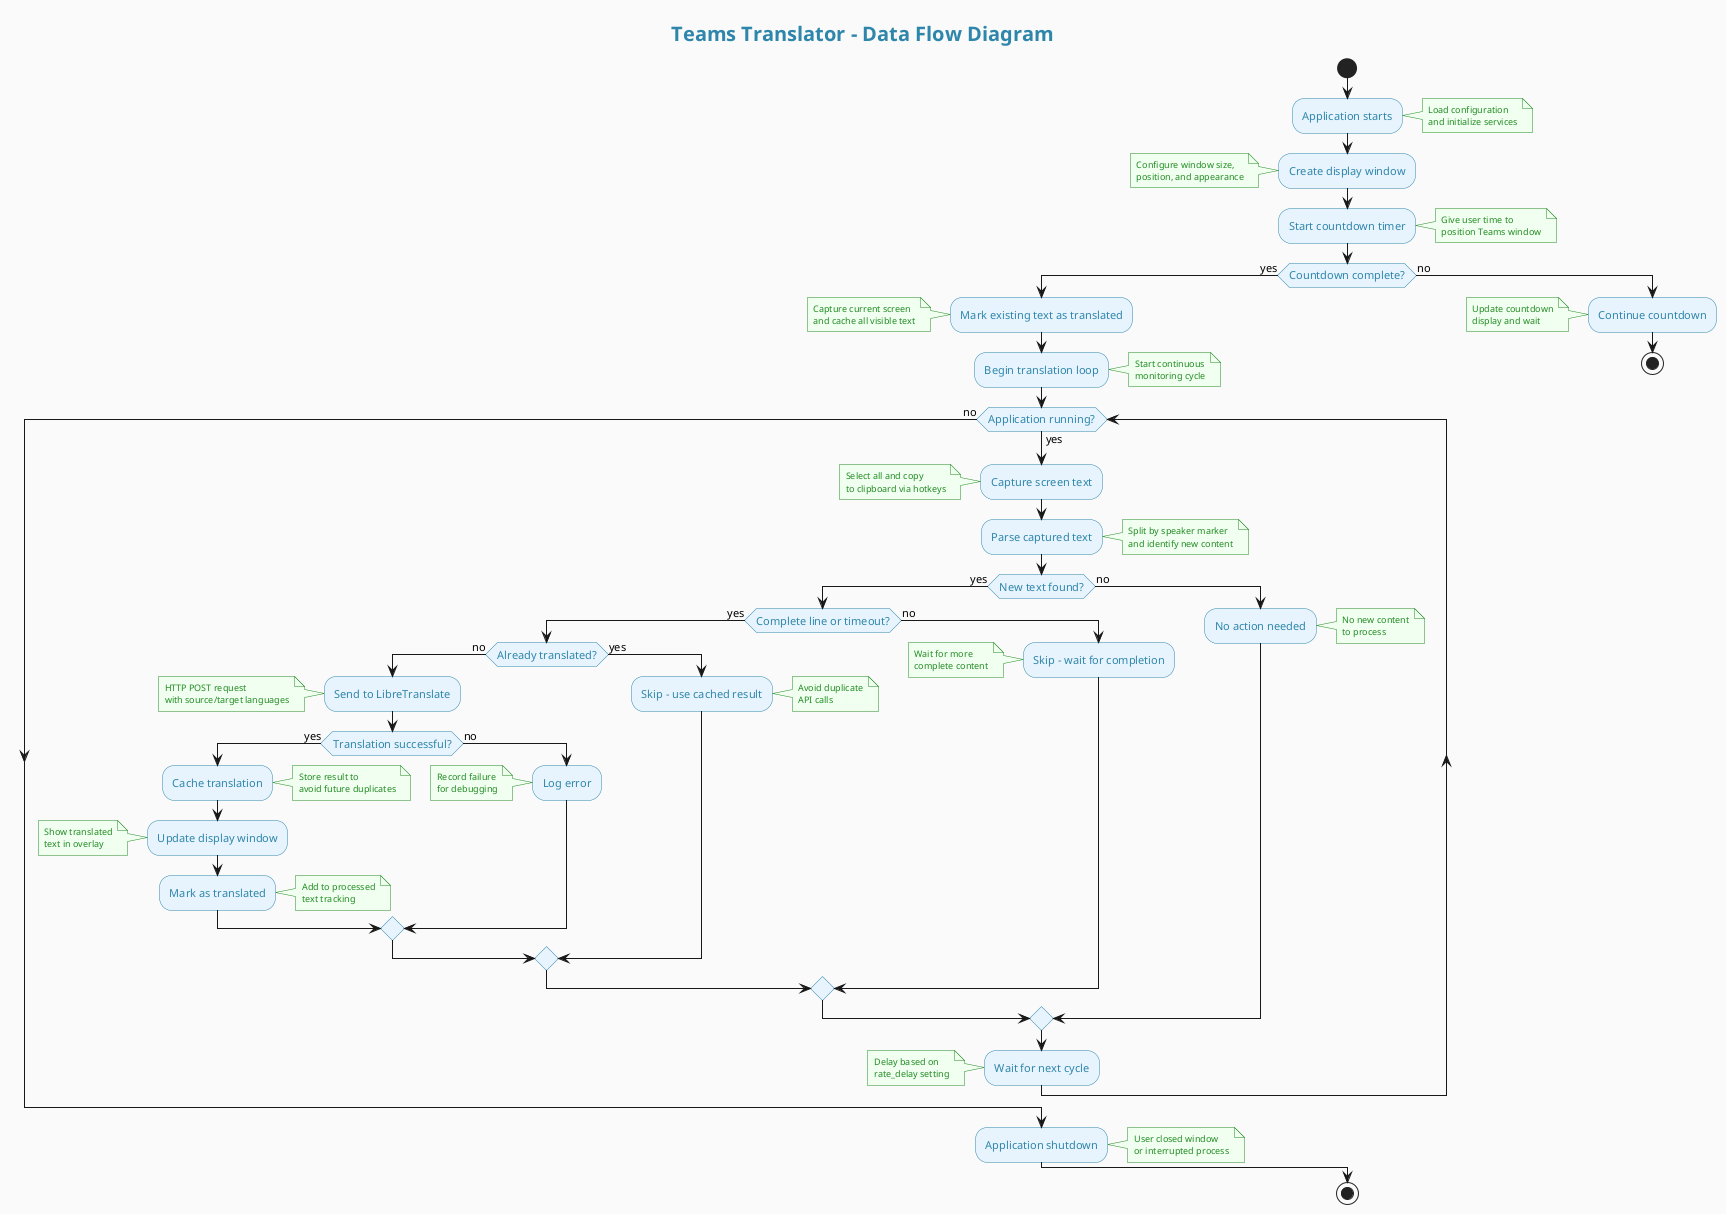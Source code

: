 @startuml data_flow
skinparam backgroundColor #FAFAFA
skinparam handwritten false
skinparam monochrome false
skinparam shadowing false

skinparam activity {
    BackgroundColor #E8F4FD
    BorderColor #2E86AB
    FontColor #2E86AB
    FontSize 11
    FontName Arial
}

skinparam decision {
    BackgroundColor #FFE4E1
    BorderColor #DC143C
    FontColor #DC143C
    FontSize 10
    FontName Arial
}

skinparam note {
    BackgroundColor #F0FFF0
    BorderColor #228B22
    FontColor #228B22
    FontSize 9
}

title <size:20><color:#2E86AB>Teams Translator - Data Flow Diagram</color></size>

start

:Application starts;
note right: Load configuration\nand initialize services

:Create display window;
note left: Configure window size,\nposition, and appearance

:Start countdown timer;
note right: Give user time to\nposition Teams window

if (Countdown complete?) then (yes)
    :Mark existing text as translated;
    note left: Capture current screen\nand cache all visible text
    
    :Begin translation loop;
    note right: Start continuous\nmonitoring cycle
    
    while (Application running?) is (yes)
        
        :Capture screen text;
        note left: Select all and copy\nto clipboard via hotkeys
        
        :Parse captured text;
        note right: Split by speaker marker\nand identify new content
        
        if (New text found?) then (yes)
            if (Complete line or timeout?) then (yes)
                if (Already translated?) then (no)
                    :Send to LibreTranslate;
                    note left: HTTP POST request\nwith source/target languages
                    
                    if (Translation successful?) then (yes)
                        :Cache translation;
                        note right: Store result to\navoid future duplicates
                        
                        :Update display window;
                        note left: Show translated\ntext in overlay
                        
                        :Mark as translated;
                        note right: Add to processed\ntext tracking
                    else (no)
                        :Log error;
                        note left: Record failure\nfor debugging
                    endif
                else (yes)
                    :Skip - use cached result;
                    note right: Avoid duplicate\nAPI calls
                endif
            else (no)
                :Skip - wait for completion;
                note left: Wait for more\ncomplete content
            endif
        else (no)
            :No action needed;
            note right: No new content\nto process
        endif
        
        :Wait for next cycle;
        note left: Delay based on\nrate_delay setting
        
    endwhile (no)
    
    :Application shutdown;
    note right: User closed window\nor interrupted process
    
else (no)
    :Continue countdown;
    note left: Update countdown\ndisplay and wait
    stop
endif

stop

@enduml